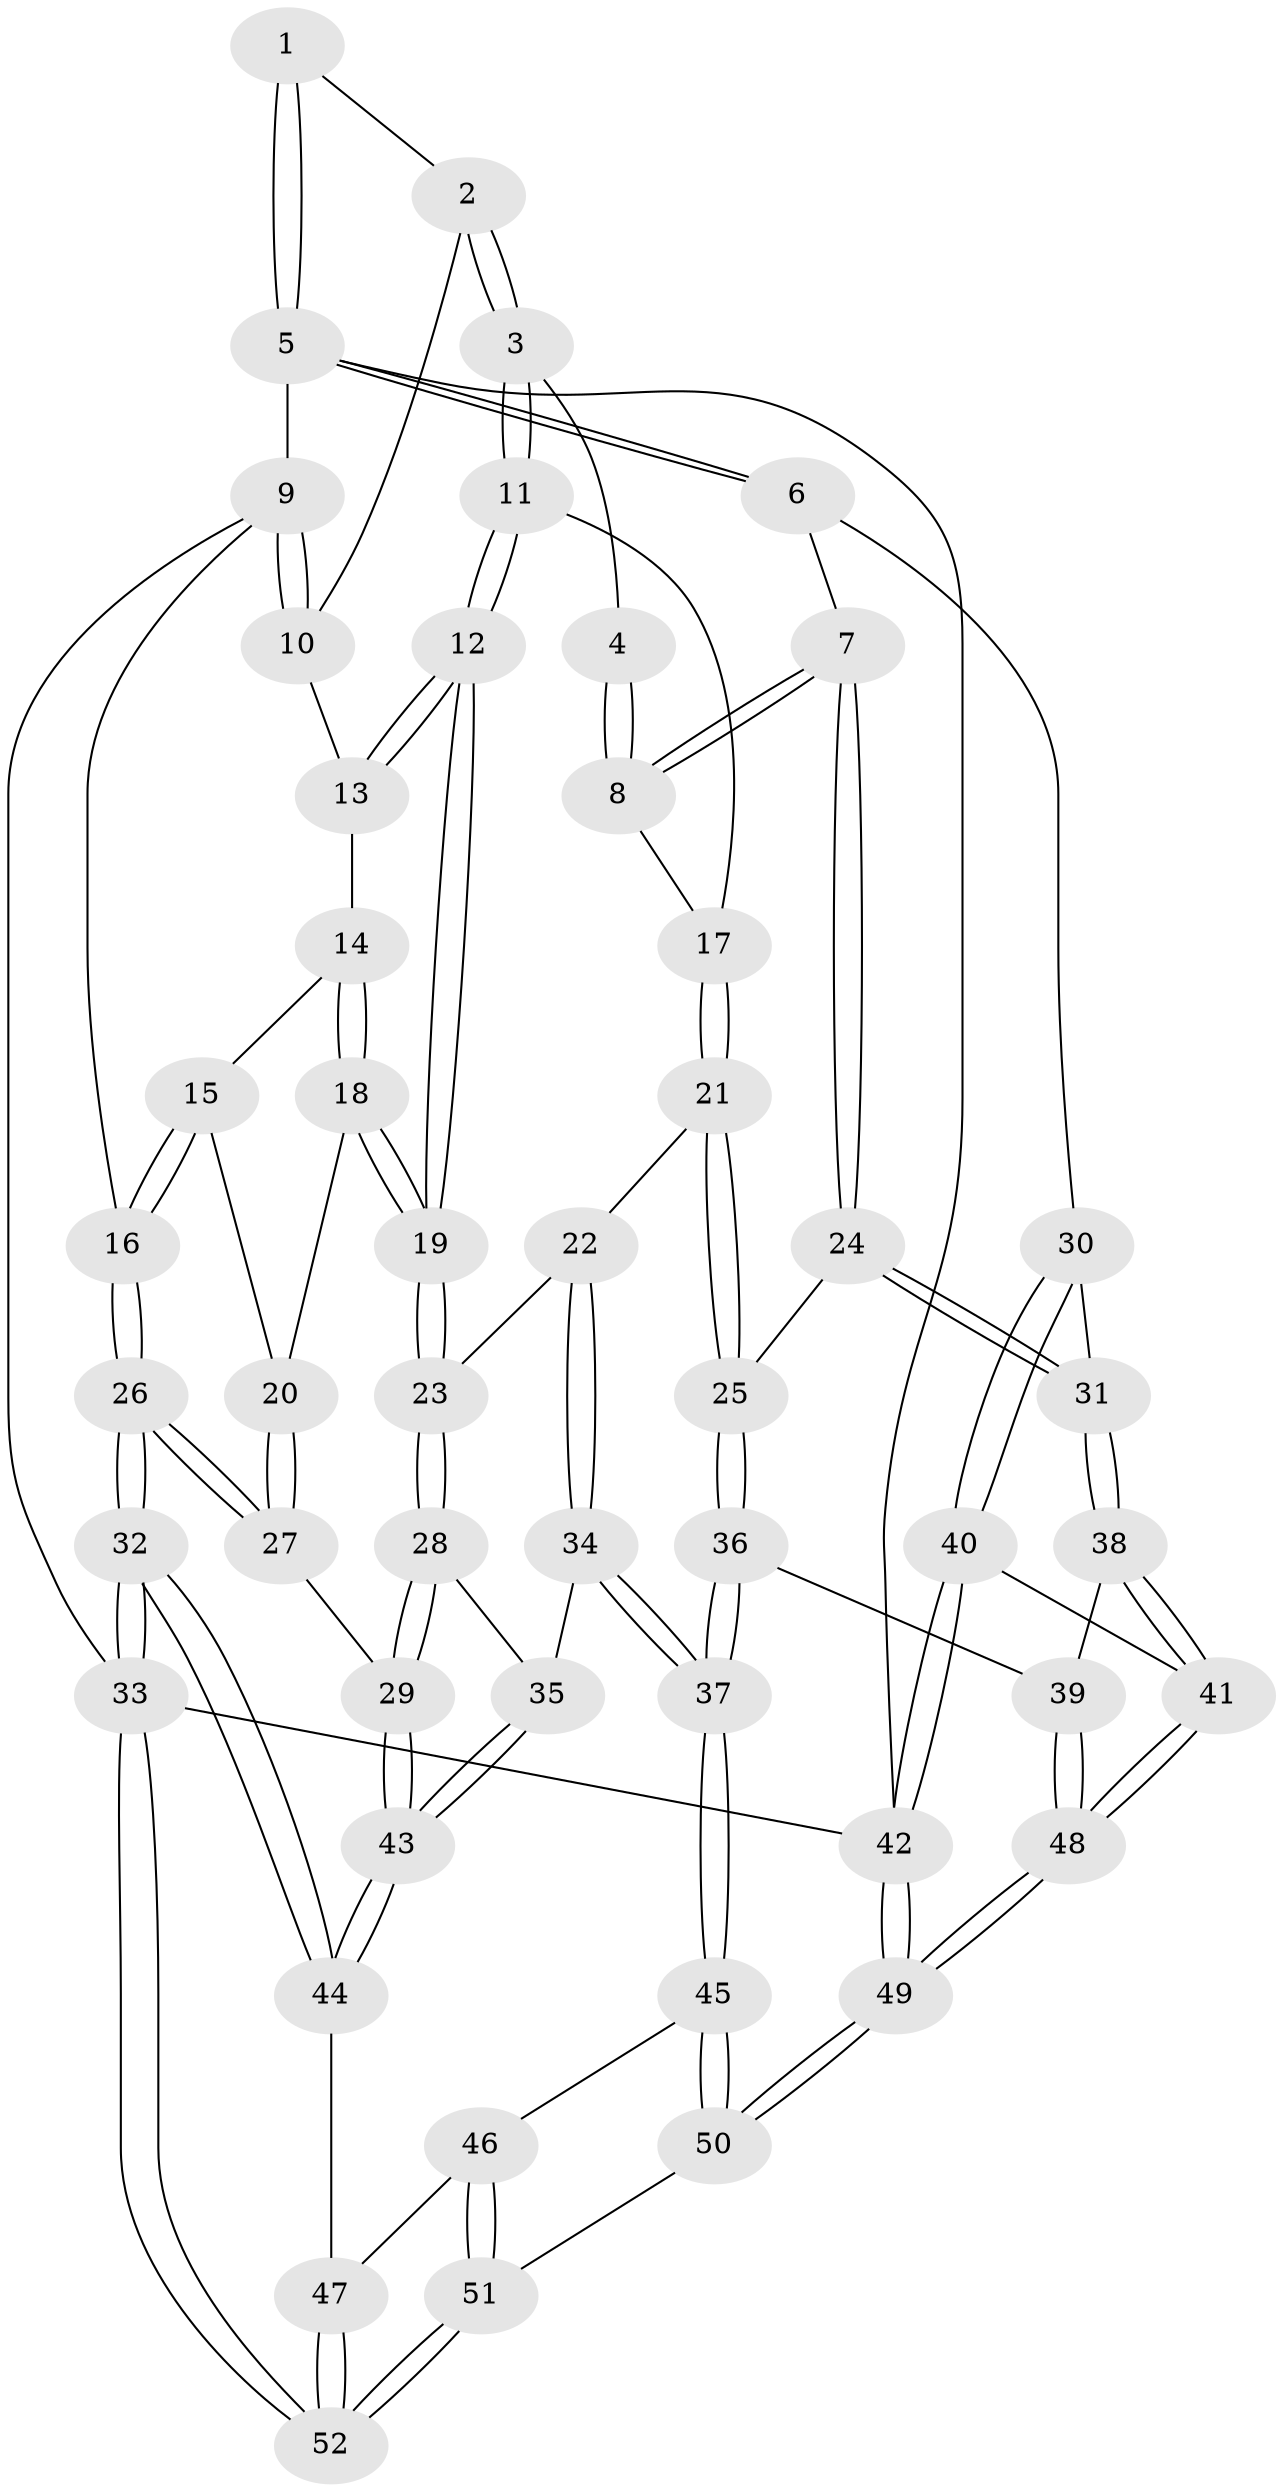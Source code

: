 // coarse degree distribution, {7: 0.06451612903225806, 3: 0.16129032258064516, 5: 0.3548387096774194, 4: 0.3548387096774194, 6: 0.06451612903225806}
// Generated by graph-tools (version 1.1) at 2025/21/03/04/25 18:21:36]
// undirected, 52 vertices, 127 edges
graph export_dot {
graph [start="1"]
  node [color=gray90,style=filled];
  1 [pos="+0.6457451042425247+0"];
  2 [pos="+0.0479664574808229+0"];
  3 [pos="+0.4693608221469685+0.14944292808791262"];
  4 [pos="+0.6306901179464501+0"];
  5 [pos="+1+0"];
  6 [pos="+1+0.07781385033550253"];
  7 [pos="+0.8062127009906829+0.2569827691635996"];
  8 [pos="+0.7077833781047719+0.1377872301381515"];
  9 [pos="+0+0"];
  10 [pos="+0.047877472956422015+0"];
  11 [pos="+0.4551399360049096+0.1811197770024237"];
  12 [pos="+0.3733429007446315+0.25205177688832825"];
  13 [pos="+0.13337545240542129+0"];
  14 [pos="+0.15958214342765537+0.20743987415280637"];
  15 [pos="+0.14659414948299165+0.2363835127418196"];
  16 [pos="+0+0.15121783823324952"];
  17 [pos="+0.5665682990086257+0.2633444785269746"];
  18 [pos="+0.2921073985485907+0.2777476929523046"];
  19 [pos="+0.3612005065254441+0.2904791722308263"];
  20 [pos="+0.12067821289789012+0.3130684899123523"];
  21 [pos="+0.62932069833637+0.4273367975889038"];
  22 [pos="+0.44779803480544994+0.4250324931083779"];
  23 [pos="+0.37030328479986446+0.3865407985426451"];
  24 [pos="+0.7331296280694058+0.4590156121066423"];
  25 [pos="+0.7202185673699063+0.4604271049933289"];
  26 [pos="+0+0.5092207721111148"];
  27 [pos="+0+0.5131256087675244"];
  28 [pos="+0.1845882485958773+0.5271920584039779"];
  29 [pos="+0+0.5151725241929294"];
  30 [pos="+1+0.53146745152418"];
  31 [pos="+0.8012620921563679+0.519577389462221"];
  32 [pos="+0+0.7732396946378196"];
  33 [pos="+0+1"];
  34 [pos="+0.4535110637128054+0.7342104475315174"];
  35 [pos="+0.31399842255028565+0.678037279252542"];
  36 [pos="+0.490511723323578+0.747051454266303"];
  37 [pos="+0.47407635166225215+0.752634392091764"];
  38 [pos="+0.8046661468351215+0.7409700569843166"];
  39 [pos="+0.7259650008930845+0.800822598736291"];
  40 [pos="+1+0.8675117409427529"];
  41 [pos="+0.9647452218527552+0.8268958140880176"];
  42 [pos="+1+1"];
  43 [pos="+0.16994328829744798+0.8497325109144055"];
  44 [pos="+0.16926012465753743+0.8686925719425849"];
  45 [pos="+0.46727466573271714+0.7859743805718467"];
  46 [pos="+0.3436558619926568+0.8856504615313282"];
  47 [pos="+0.18709206152006225+0.9348159067168488"];
  48 [pos="+0.7238658819864789+1"];
  49 [pos="+0.6766273693185564+1"];
  50 [pos="+0.604715498922406+1"];
  51 [pos="+0.4388736956911046+1"];
  52 [pos="+0.06333630036557704+1"];
  1 -- 2;
  1 -- 5;
  1 -- 5;
  2 -- 3;
  2 -- 3;
  2 -- 10;
  3 -- 4;
  3 -- 11;
  3 -- 11;
  4 -- 8;
  4 -- 8;
  5 -- 6;
  5 -- 6;
  5 -- 9;
  5 -- 42;
  6 -- 7;
  6 -- 30;
  7 -- 8;
  7 -- 8;
  7 -- 24;
  7 -- 24;
  8 -- 17;
  9 -- 10;
  9 -- 10;
  9 -- 16;
  9 -- 33;
  10 -- 13;
  11 -- 12;
  11 -- 12;
  11 -- 17;
  12 -- 13;
  12 -- 13;
  12 -- 19;
  12 -- 19;
  13 -- 14;
  14 -- 15;
  14 -- 18;
  14 -- 18;
  15 -- 16;
  15 -- 16;
  15 -- 20;
  16 -- 26;
  16 -- 26;
  17 -- 21;
  17 -- 21;
  18 -- 19;
  18 -- 19;
  18 -- 20;
  19 -- 23;
  19 -- 23;
  20 -- 27;
  20 -- 27;
  21 -- 22;
  21 -- 25;
  21 -- 25;
  22 -- 23;
  22 -- 34;
  22 -- 34;
  23 -- 28;
  23 -- 28;
  24 -- 25;
  24 -- 31;
  24 -- 31;
  25 -- 36;
  25 -- 36;
  26 -- 27;
  26 -- 27;
  26 -- 32;
  26 -- 32;
  27 -- 29;
  28 -- 29;
  28 -- 29;
  28 -- 35;
  29 -- 43;
  29 -- 43;
  30 -- 31;
  30 -- 40;
  30 -- 40;
  31 -- 38;
  31 -- 38;
  32 -- 33;
  32 -- 33;
  32 -- 44;
  32 -- 44;
  33 -- 52;
  33 -- 52;
  33 -- 42;
  34 -- 35;
  34 -- 37;
  34 -- 37;
  35 -- 43;
  35 -- 43;
  36 -- 37;
  36 -- 37;
  36 -- 39;
  37 -- 45;
  37 -- 45;
  38 -- 39;
  38 -- 41;
  38 -- 41;
  39 -- 48;
  39 -- 48;
  40 -- 41;
  40 -- 42;
  40 -- 42;
  41 -- 48;
  41 -- 48;
  42 -- 49;
  42 -- 49;
  43 -- 44;
  43 -- 44;
  44 -- 47;
  45 -- 46;
  45 -- 50;
  45 -- 50;
  46 -- 47;
  46 -- 51;
  46 -- 51;
  47 -- 52;
  47 -- 52;
  48 -- 49;
  48 -- 49;
  49 -- 50;
  49 -- 50;
  50 -- 51;
  51 -- 52;
  51 -- 52;
}
